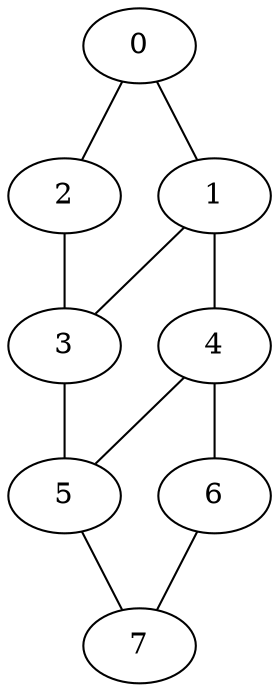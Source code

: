 strict graph "" {
	0 -- 1	[cost=1];
	0 -- 2	[cost=1];
	1 -- 3	[cost=1];
	1 -- 4	[cost=5];
	2 -- 3	[cost=1];
	3 -- 5	[cost=5];
	4 -- 5	[cost=1];
	4 -- 6	[cost=1];
	5 -- 7	[cost=1];
	6 -- 7	[cost=1]
}